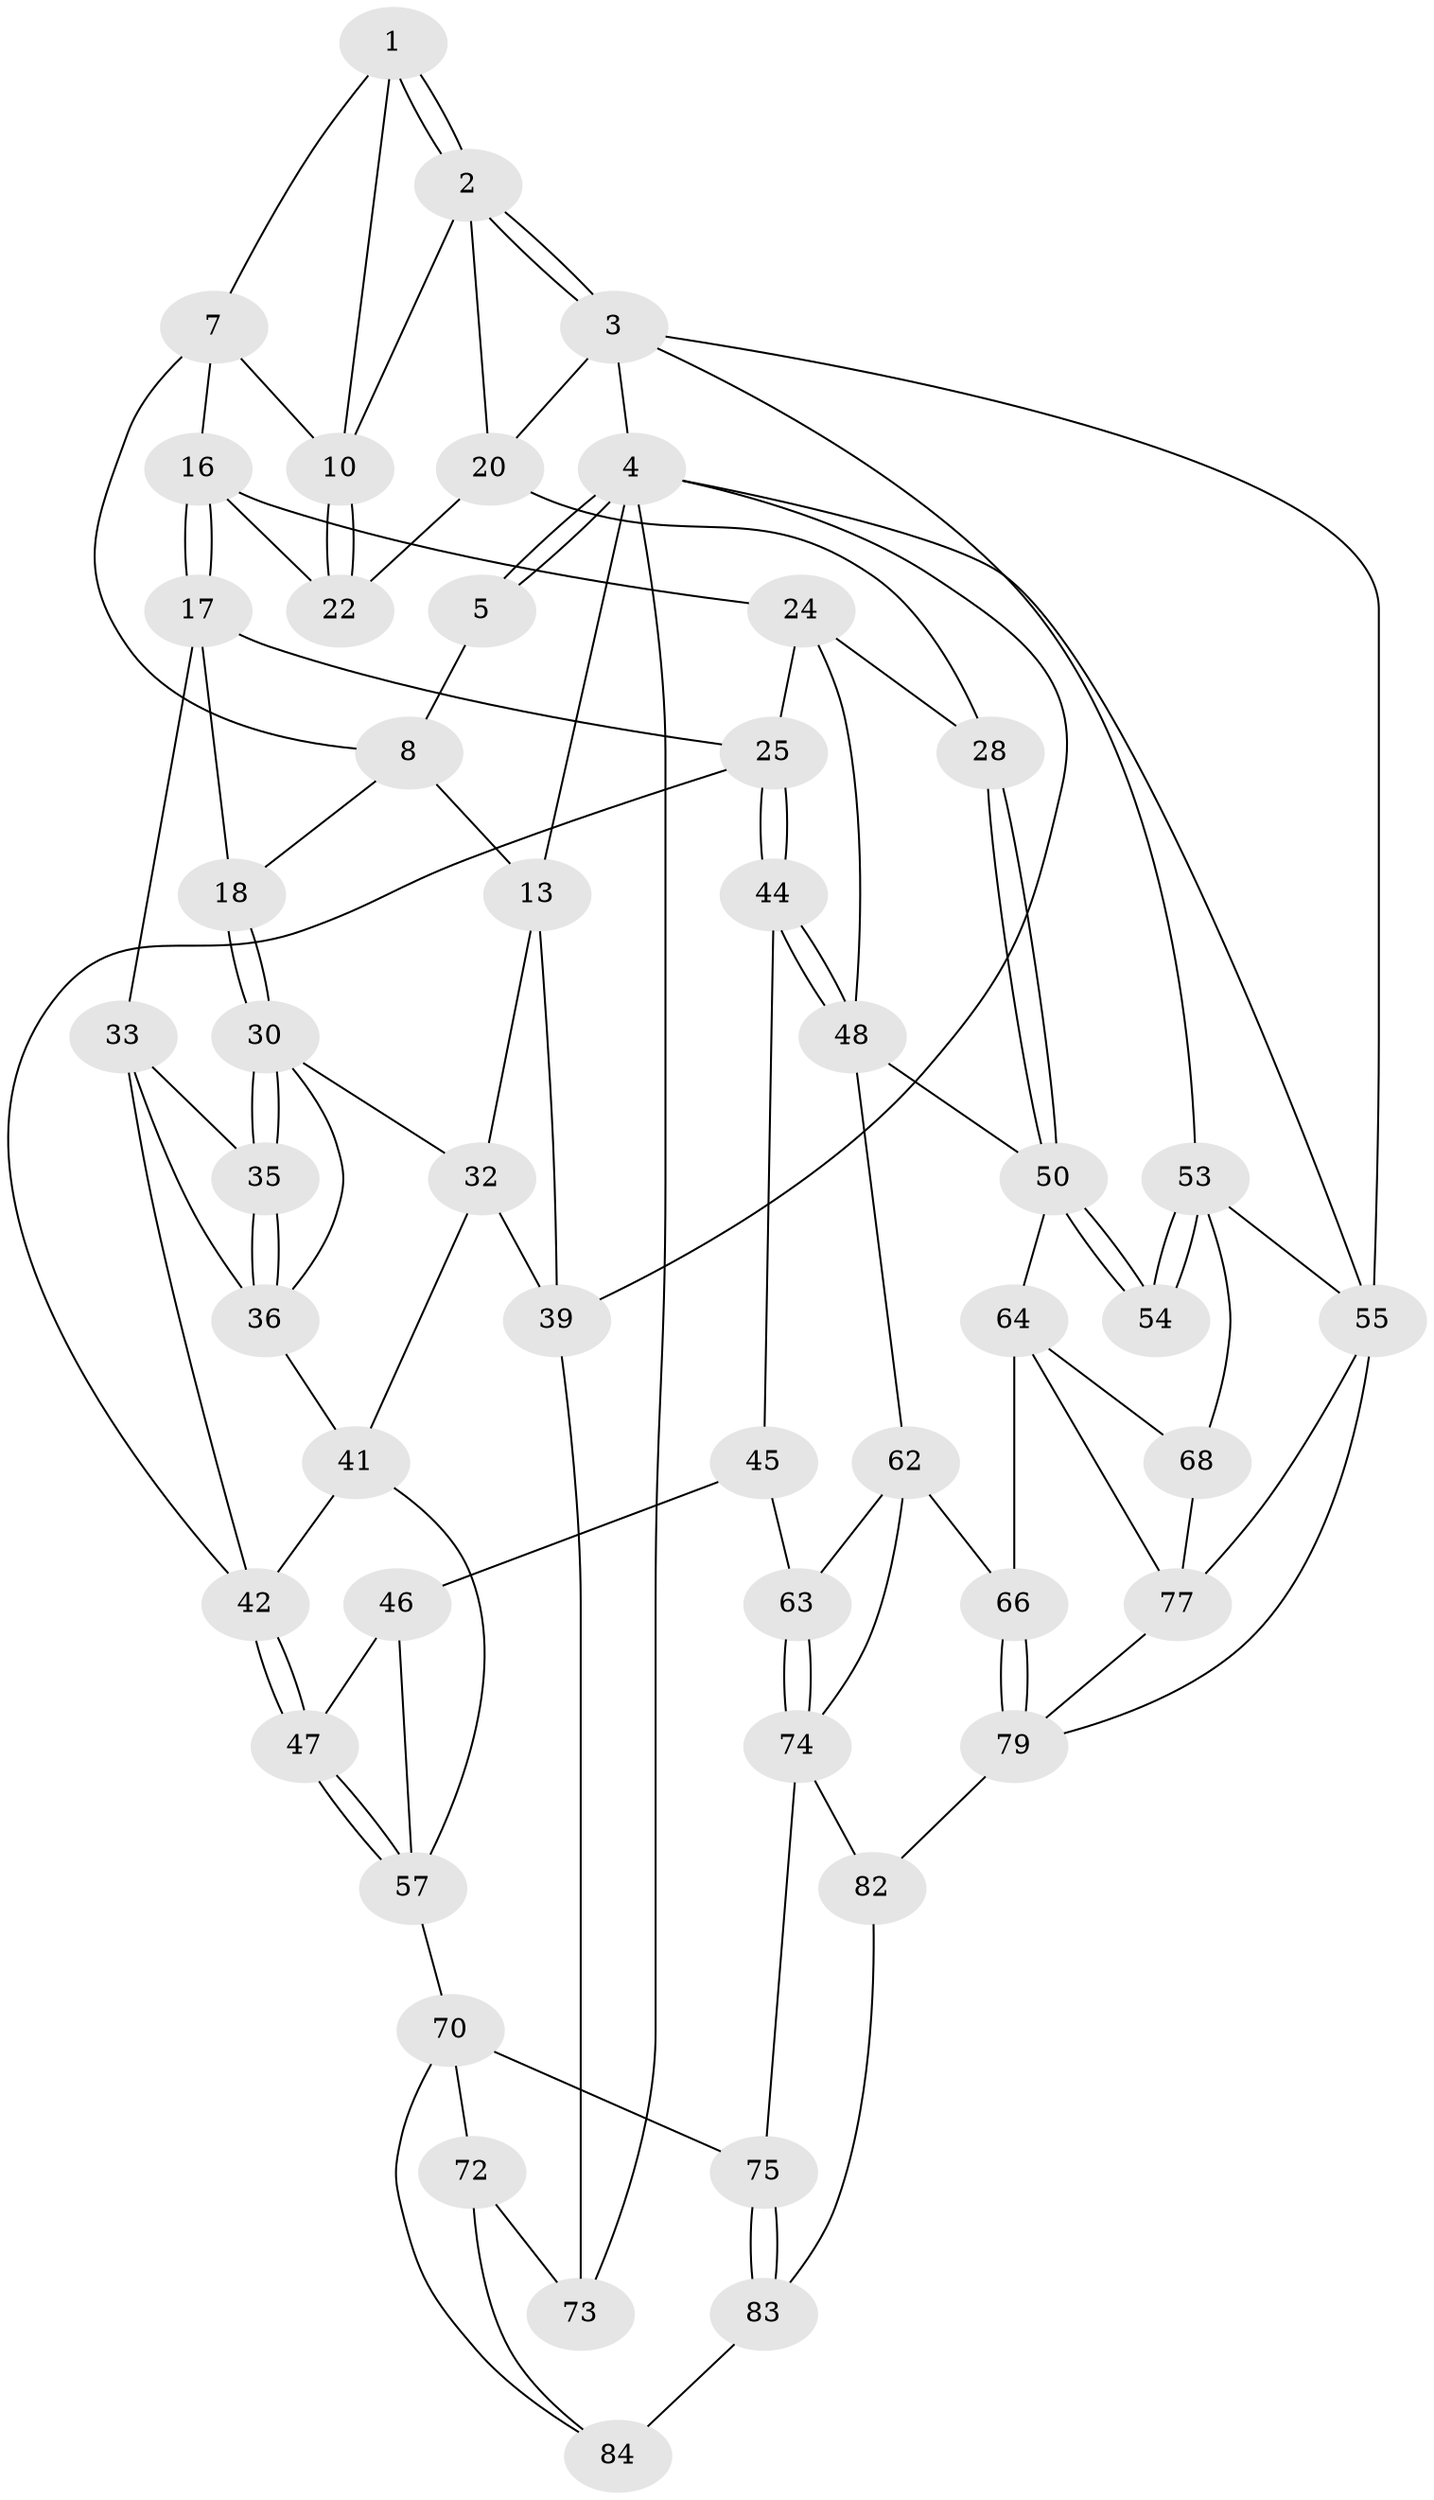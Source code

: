 // original degree distribution, {3: 0.03409090909090909, 5: 0.48863636363636365, 4: 0.23863636363636365, 6: 0.23863636363636365}
// Generated by graph-tools (version 1.1) at 2025/11/02/27/25 16:11:52]
// undirected, 50 vertices, 109 edges
graph export_dot {
graph [start="1"]
  node [color=gray90,style=filled];
  1 [pos="+0.7119208161611452+0",super="+6"];
  2 [pos="+0.9600122809871096+0",super="+9"];
  3 [pos="+1+0",super="+19"];
  4 [pos="+0+0",super="+60"];
  5 [pos="+0.33553968012267216+0"];
  7 [pos="+0.3514988522636682+0.022245714789394303",super="+15"];
  8 [pos="+0.33889225470278+0.0023862892829991725",super="+12"];
  10 [pos="+0.5526469928757867+0.14682513726712257",super="+11"];
  13 [pos="+0+0.09876982164515632",super="+14"];
  16 [pos="+0.3580572073398174+0.1937670170081577",super="+23"];
  17 [pos="+0.2571968923052805+0.2962826908773984",super="+27"];
  18 [pos="+0.24175542683708737+0.2945267955048631"];
  20 [pos="+0.7603034077093469+0.29996641690173126",super="+21"];
  22 [pos="+0.5477320835848335+0.2098968213864939"];
  24 [pos="+0.5285420376186564+0.3682684973656374",super="+29"];
  25 [pos="+0.457622728223361+0.3997365414833568",super="+26"];
  28 [pos="+0.7028450118248405+0.4040398030321834"];
  30 [pos="+0.18952829614975092+0.3714349218491411",super="+31"];
  32 [pos="+0.08380418321383595+0.43769005605044387",super="+38"];
  33 [pos="+0.31064032658752255+0.46259523235970695",super="+34"];
  35 [pos="+0.20090602316664694+0.45683245651672655"];
  36 [pos="+0.19716898582725229+0.5358742317282933",super="+37"];
  39 [pos="+0+0.6768140007013783",super="+40"];
  41 [pos="+0.1574134178627008+0.6371801346860466",super="+49"];
  42 [pos="+0.3658222967637969+0.5572623040109715",super="+43"];
  44 [pos="+0.4804873819042203+0.596418252988746"];
  45 [pos="+0.4549063974267435+0.5998799279837455",super="+61"];
  46 [pos="+0.407123398046329+0.5940624818727149",super="+58"];
  47 [pos="+0.37702413348534425+0.5723115999749603"];
  48 [pos="+0.5565193070751921+0.6367304919588144",super="+52"];
  50 [pos="+0.7251372992320949+0.4308299816701838",super="+51"];
  53 [pos="+1+0.5300425803668498",super="+56"];
  54 [pos="+1+0.5539972887784694"];
  55 [pos="+1+1",super="+80"];
  57 [pos="+0.23267528054461545+0.6785964125957418",super="+59"];
  62 [pos="+0.5569270023929762+0.6665071324547215",super="+67"];
  63 [pos="+0.4722624008692893+0.744173918583689"];
  64 [pos="+0.776392332439468+0.6843266552873073",super="+65"];
  66 [pos="+0.6979775746609763+0.83572918698669"];
  68 [pos="+0.9402403090366813+0.6347101377849353",super="+69"];
  70 [pos="+0.3022742981565579+0.7985902429043982",super="+71"];
  72 [pos="+0.09913925778961419+0.8726534715983698",super="+87"];
  73 [pos="+0.0926703215871876+0.868788710591434",super="+86"];
  74 [pos="+0.46058234408013365+0.817479078764554",super="+76"];
  75 [pos="+0.3324035692767587+0.8480719626571287"];
  77 [pos="+0.8565066089993254+0.8274542876866955",super="+78"];
  79 [pos="+0.7229161030794823+0.8850977224355818",super="+81"];
  82 [pos="+0.49057337608160384+1"];
  83 [pos="+0.33064725424646535+0.8880862380050769",super="+85"];
  84 [pos="+0.19912265728807554+0.9393964696486322",super="+88"];
  1 -- 2;
  1 -- 2;
  1 -- 7;
  1 -- 10;
  2 -- 3;
  2 -- 3;
  2 -- 10;
  2 -- 20;
  3 -- 4;
  3 -- 55;
  3 -- 20;
  3 -- 53;
  4 -- 5;
  4 -- 5;
  4 -- 13;
  4 -- 73;
  4 -- 55;
  4 -- 39;
  5 -- 8;
  7 -- 8;
  7 -- 16;
  7 -- 10;
  8 -- 18;
  8 -- 13;
  10 -- 22;
  10 -- 22;
  13 -- 32;
  13 -- 39;
  16 -- 17;
  16 -- 17;
  16 -- 24;
  16 -- 22;
  17 -- 18;
  17 -- 33;
  17 -- 25;
  18 -- 30;
  18 -- 30;
  20 -- 28;
  20 -- 22;
  24 -- 25;
  24 -- 48;
  24 -- 28;
  25 -- 44;
  25 -- 44;
  25 -- 42;
  28 -- 50;
  28 -- 50;
  30 -- 35;
  30 -- 35;
  30 -- 32;
  30 -- 36;
  32 -- 41;
  32 -- 39;
  33 -- 42;
  33 -- 35;
  33 -- 36;
  35 -- 36;
  35 -- 36;
  36 -- 41;
  39 -- 73;
  41 -- 42;
  41 -- 57;
  42 -- 47;
  42 -- 47;
  44 -- 45;
  44 -- 48;
  44 -- 48;
  45 -- 46 [weight=2];
  45 -- 63;
  46 -- 47;
  46 -- 57;
  47 -- 57;
  47 -- 57;
  48 -- 50;
  48 -- 62;
  50 -- 54;
  50 -- 54;
  50 -- 64;
  53 -- 54;
  53 -- 54;
  53 -- 68;
  53 -- 55;
  55 -- 77;
  55 -- 79;
  57 -- 70;
  62 -- 63;
  62 -- 66;
  62 -- 74;
  63 -- 74;
  63 -- 74;
  64 -- 68;
  64 -- 66;
  64 -- 77;
  66 -- 79;
  66 -- 79;
  68 -- 77;
  70 -- 75;
  70 -- 72;
  70 -- 84;
  72 -- 73 [weight=2];
  72 -- 84;
  74 -- 75;
  74 -- 82;
  75 -- 83;
  75 -- 83;
  77 -- 79;
  79 -- 82;
  82 -- 83;
  83 -- 84 [weight=2];
}
